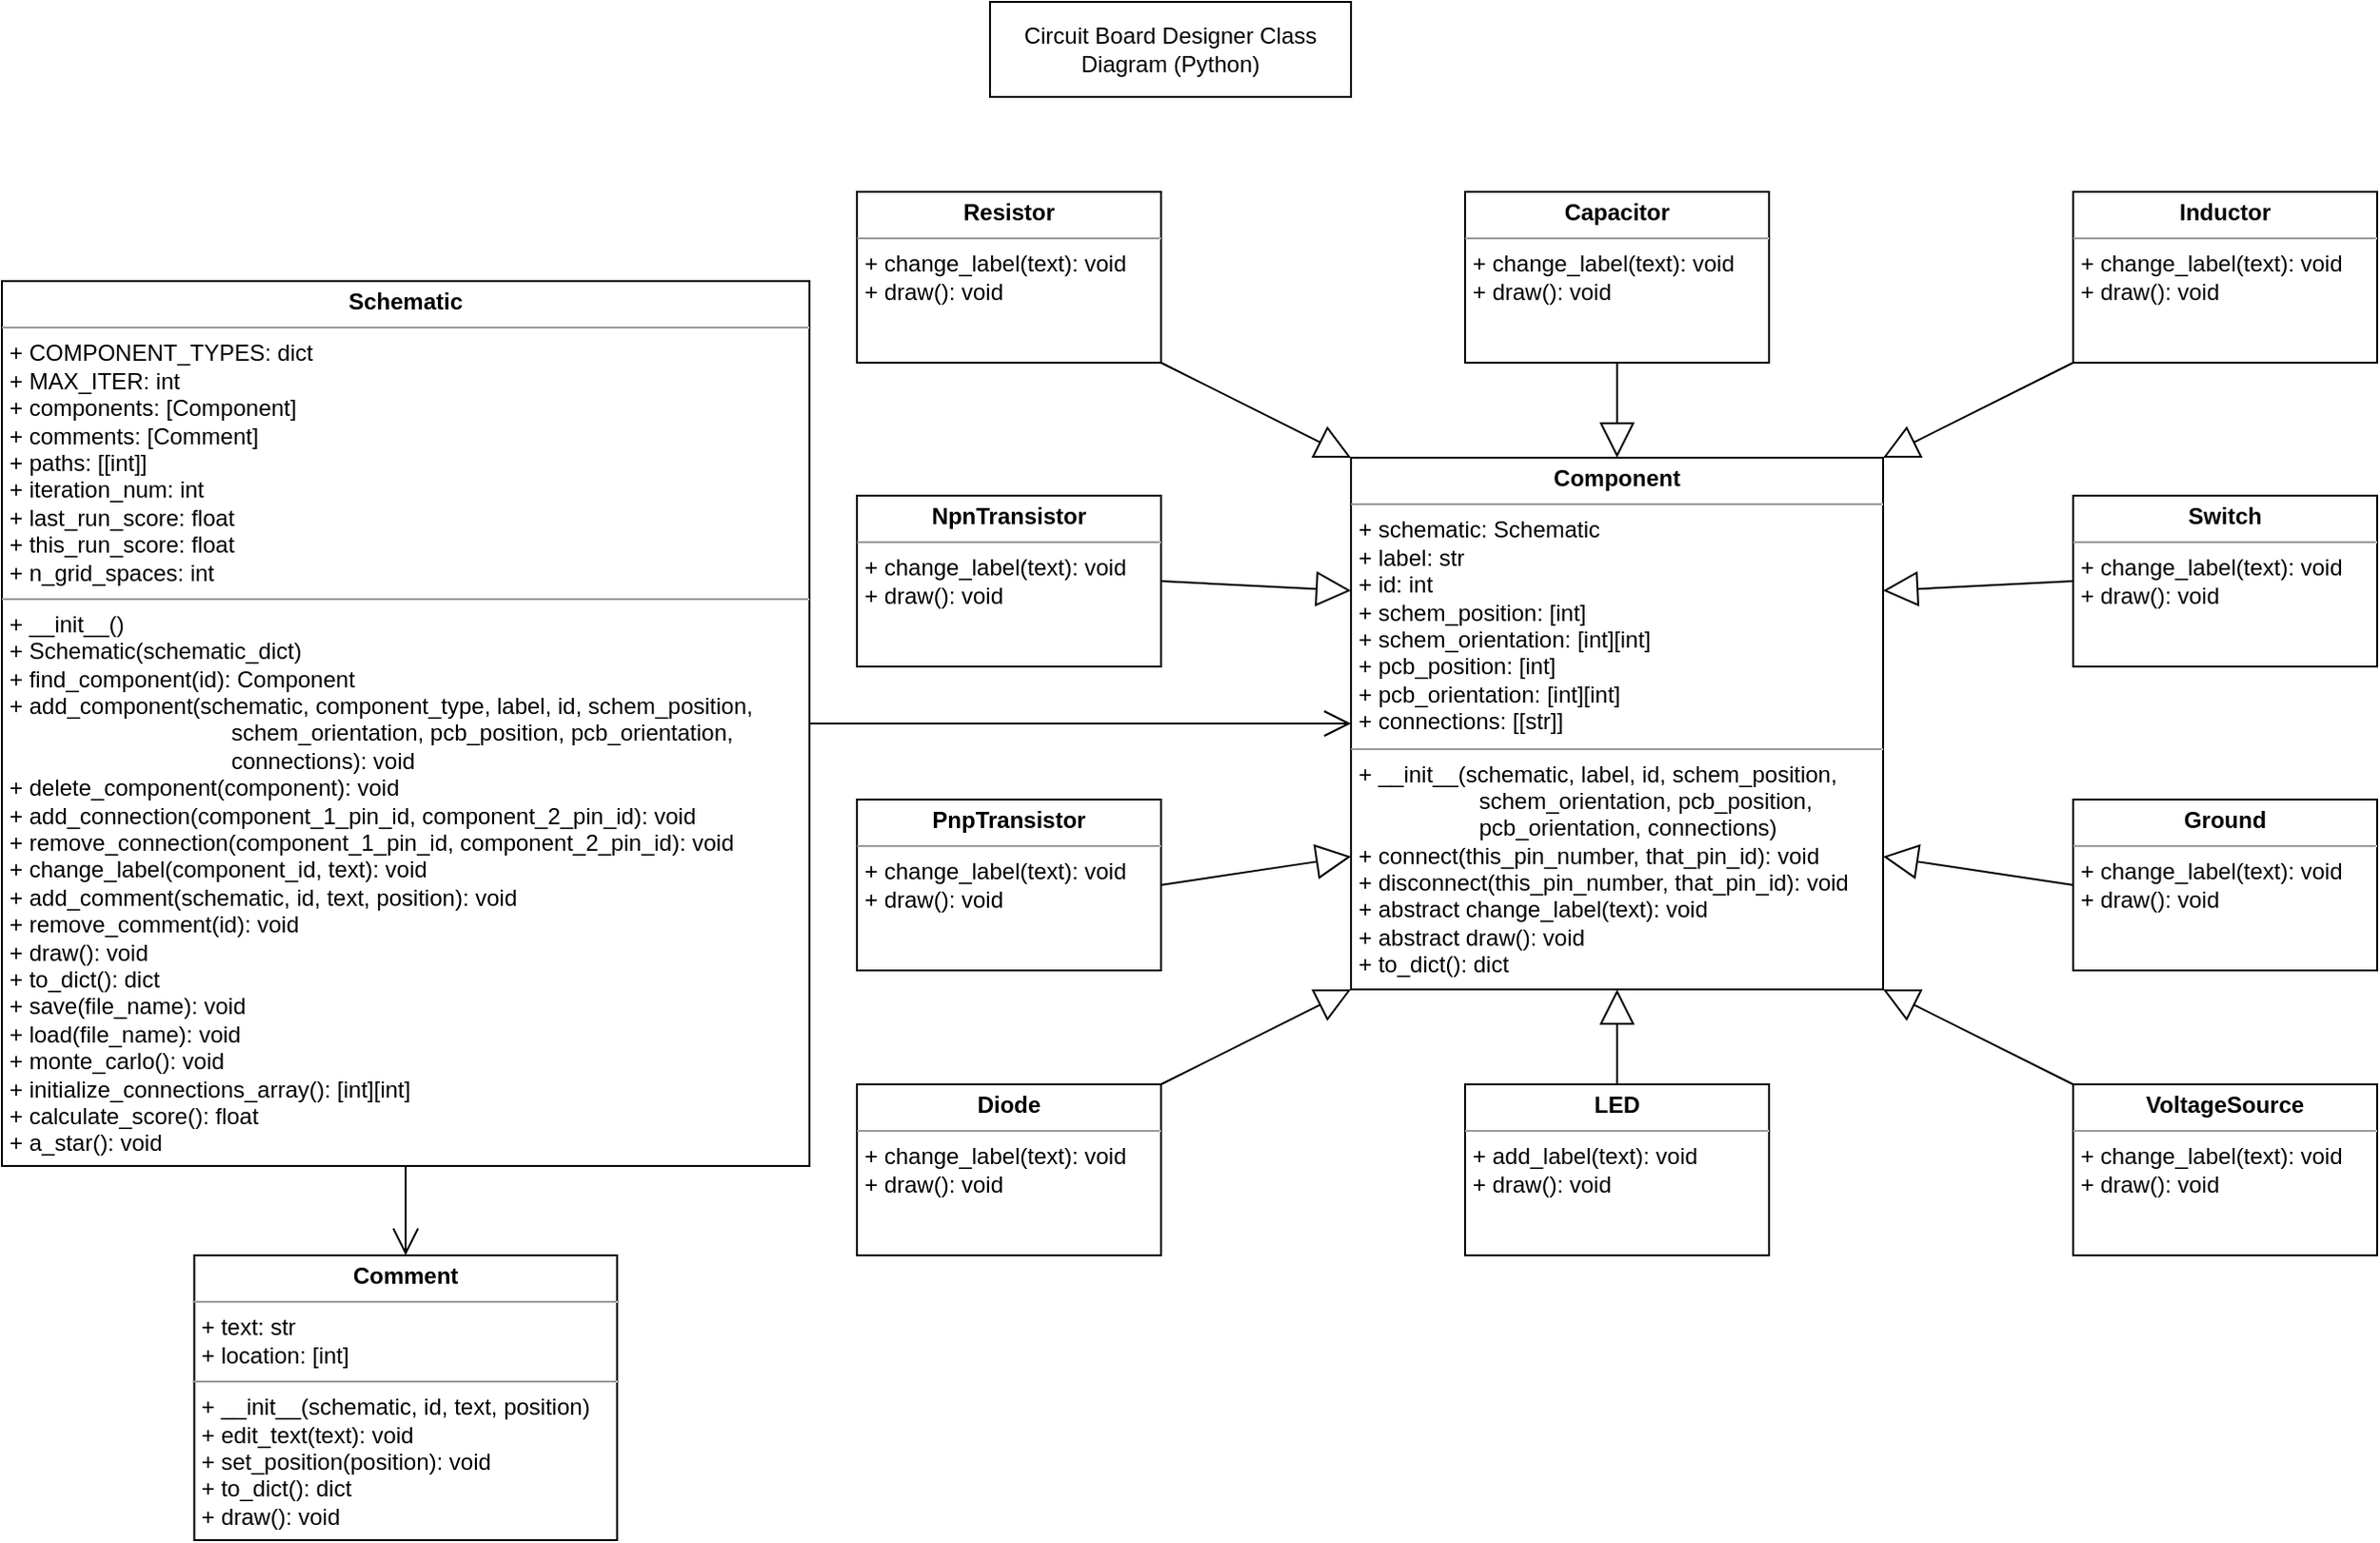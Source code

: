<mxfile version="14.4.3" type="github">
  <diagram id="xsWnLA2NbZK4KlJk-8-H" name="Page-1">
    <mxGraphModel dx="-38" dy="773" grid="1" gridSize="10" guides="1" tooltips="1" connect="1" arrows="1" fold="1" page="1" pageScale="1" pageWidth="850" pageHeight="1100" math="0" shadow="0">
      <root>
        <mxCell id="0" />
        <mxCell id="1" parent="0" />
        <mxCell id="S9mcAk_hW2MHrrXe7dgP-1" value="&lt;p style=&quot;margin: 0px ; margin-top: 4px ; text-align: center&quot;&gt;&lt;b&gt;Schematic&lt;/b&gt;&lt;/p&gt;&lt;hr size=&quot;1&quot;&gt;&lt;p style=&quot;margin: 0px ; margin-left: 4px&quot;&gt;+ COMPONENT_TYPES: dict&lt;br&gt;&lt;/p&gt;&lt;p style=&quot;margin: 0px ; margin-left: 4px&quot;&gt;+ MAX_ITER: int&lt;br&gt;&lt;/p&gt;&lt;p style=&quot;margin: 0px ; margin-left: 4px&quot;&gt;+ components: [Component]&lt;/p&gt;&lt;p style=&quot;margin: 0px ; margin-left: 4px&quot;&gt;+ comments: [Comment]&lt;/p&gt;&lt;p style=&quot;margin: 0px ; margin-left: 4px&quot;&gt;+ paths: [[int]]&lt;/p&gt;&lt;p style=&quot;margin: 0px ; margin-left: 4px&quot;&gt;+ iteration_num: int&lt;/p&gt;&lt;p style=&quot;margin: 0px ; margin-left: 4px&quot;&gt;+ last_run_score: float&lt;/p&gt;&lt;p style=&quot;margin: 0px ; margin-left: 4px&quot;&gt;+ this_run_score: float&lt;/p&gt;&lt;p style=&quot;margin: 0px ; margin-left: 4px&quot;&gt;+ n_grid_spaces: int&lt;br&gt;&lt;/p&gt;&lt;hr size=&quot;1&quot;&gt;&lt;p style=&quot;margin: 0px ; margin-left: 4px&quot;&gt;+ __init__()&lt;br&gt;&lt;/p&gt;&lt;p style=&quot;margin: 0px ; margin-left: 4px&quot;&gt;+ Schematic(schematic_dict)&lt;br&gt;&lt;/p&gt;&lt;p style=&quot;margin: 0px ; margin-left: 4px&quot;&gt;+ find_component(id): Component&lt;/p&gt;&lt;p style=&quot;margin: 0px ; margin-left: 4px&quot;&gt;+ add_component(schematic, component_type, label, id, schem_position,&lt;br&gt;&lt;/p&gt;&lt;p style=&quot;margin: 0px ; margin-left: 4px&quot;&gt;&amp;nbsp;&amp;nbsp;&amp;nbsp;&amp;nbsp;&amp;nbsp;&amp;nbsp;&amp;nbsp;&amp;nbsp;&amp;nbsp;&amp;nbsp;&amp;nbsp;&amp;nbsp;&amp;nbsp;&amp;nbsp;&amp;nbsp;&amp;nbsp;&amp;nbsp;&amp;nbsp;&amp;nbsp;&amp;nbsp;&amp;nbsp;&amp;nbsp;&amp;nbsp;&amp;nbsp;&amp;nbsp;&amp;nbsp;&amp;nbsp;&amp;nbsp;&amp;nbsp;&amp;nbsp;&amp;nbsp;&amp;nbsp;&amp;nbsp;&amp;nbsp; schem_orientation, pcb_position, pcb_orientation,&lt;/p&gt;&lt;p style=&quot;margin: 0px ; margin-left: 4px&quot;&gt;&amp;nbsp;&amp;nbsp;&amp;nbsp;&amp;nbsp;&amp;nbsp;&amp;nbsp;&amp;nbsp;&amp;nbsp;&amp;nbsp;&amp;nbsp;&amp;nbsp;&amp;nbsp;&amp;nbsp;&amp;nbsp;&amp;nbsp;&amp;nbsp;&amp;nbsp;&amp;nbsp;&amp;nbsp;&amp;nbsp;&amp;nbsp;&amp;nbsp;&amp;nbsp;&amp;nbsp;&amp;nbsp;&amp;nbsp;&amp;nbsp;&amp;nbsp;&amp;nbsp;&amp;nbsp;&amp;nbsp;&amp;nbsp;&amp;nbsp;&amp;nbsp; connections): void&lt;/p&gt;&lt;p style=&quot;margin: 0px ; margin-left: 4px&quot;&gt;+ delete_component(component): void&lt;/p&gt;&lt;p style=&quot;margin: 0px ; margin-left: 4px&quot;&gt;+ add_connection(component_1_pin_id, component_2_pin_id): void&lt;/p&gt;&lt;p style=&quot;margin: 0px ; margin-left: 4px&quot;&gt;+ remove_connection(component_1_pin_id, component_2_pin_id): void&lt;/p&gt;&lt;p style=&quot;margin: 0px ; margin-left: 4px&quot;&gt;+ change_label(component_id, text): void&lt;/p&gt;&lt;p style=&quot;margin: 0px ; margin-left: 4px&quot;&gt;+ add_comment(schematic, id, text, position): void&lt;/p&gt;&lt;p style=&quot;margin: 0px ; margin-left: 4px&quot;&gt;+ remove_comment(id): void&lt;/p&gt;&lt;p style=&quot;margin: 0px ; margin-left: 4px&quot;&gt;+ draw(): void&lt;/p&gt;&lt;p style=&quot;margin: 0px ; margin-left: 4px&quot;&gt;+ to_dict(): dict&lt;br&gt;&lt;/p&gt;&lt;p style=&quot;margin: 0px ; margin-left: 4px&quot;&gt;+ save(file_name): void&lt;/p&gt;&lt;p style=&quot;margin: 0px ; margin-left: 4px&quot;&gt;+ load(file_name): void&lt;/p&gt;&lt;p style=&quot;margin: 0px ; margin-left: 4px&quot;&gt;+ monte_carlo(): void&lt;/p&gt;&lt;p style=&quot;margin: 0px ; margin-left: 4px&quot;&gt;+ initialize_connections_array(): [int][int]&lt;br&gt;&lt;/p&gt;&lt;p style=&quot;margin: 0px ; margin-left: 4px&quot;&gt;+ calculate_score(): float&lt;br&gt;&lt;/p&gt;&lt;p style=&quot;margin: 0px ; margin-left: 4px&quot;&gt;+ a_star(): void&lt;/p&gt;" style="verticalAlign=top;align=left;overflow=fill;fontSize=12;fontFamily=Helvetica;html=1;" vertex="1" parent="1">
          <mxGeometry x="1880" y="237.03" width="425" height="465.94" as="geometry" />
        </mxCell>
        <mxCell id="S9mcAk_hW2MHrrXe7dgP-2" value="&lt;p style=&quot;margin: 0px ; margin-top: 4px ; text-align: center&quot;&gt;&lt;b&gt;Component&lt;/b&gt;&lt;/p&gt;&lt;hr size=&quot;1&quot;&gt;&lt;p style=&quot;margin: 0px ; margin-left: 4px&quot;&gt;+ schematic: Schematic&lt;br&gt;&lt;/p&gt;&lt;p style=&quot;margin: 0px ; margin-left: 4px&quot;&gt;+ label: str&lt;/p&gt;&lt;p style=&quot;margin: 0px ; margin-left: 4px&quot;&gt;+ id: int&lt;/p&gt;&lt;p style=&quot;margin: 0px ; margin-left: 4px&quot;&gt;+ schem_position: [int]&lt;/p&gt;&lt;p style=&quot;margin: 0px ; margin-left: 4px&quot;&gt;+ schem_orientation: [int][int]&lt;/p&gt;&lt;p style=&quot;margin: 0px ; margin-left: 4px&quot;&gt;+ pcb_position: [int]&lt;/p&gt;&lt;p style=&quot;margin: 0px ; margin-left: 4px&quot;&gt;+ pcb_orientation: [int][int]&lt;/p&gt;&lt;p style=&quot;margin: 0px ; margin-left: 4px&quot;&gt;+ connections: [[str]]&lt;/p&gt;&lt;hr size=&quot;1&quot;&gt;&lt;p style=&quot;margin: 0px ; margin-left: 4px&quot;&gt;+ __init__(schematic, label, id, schem_position,&lt;/p&gt;&lt;p style=&quot;margin: 0px ; margin-left: 4px&quot;&gt;&amp;nbsp;&amp;nbsp;&amp;nbsp;&amp;nbsp;&amp;nbsp;&amp;nbsp;&amp;nbsp;&amp;nbsp;&amp;nbsp;&amp;nbsp;&amp;nbsp;&amp;nbsp;&amp;nbsp;&amp;nbsp;&amp;nbsp;&amp;nbsp;&amp;nbsp;&amp;nbsp; schem_orientation, pcb_position,&lt;/p&gt;&lt;p style=&quot;margin: 0px ; margin-left: 4px&quot;&gt;&amp;nbsp;&amp;nbsp;&amp;nbsp;&amp;nbsp;&amp;nbsp;&amp;nbsp;&amp;nbsp;&amp;nbsp;&amp;nbsp;&amp;nbsp;&amp;nbsp;&amp;nbsp;&amp;nbsp;&amp;nbsp;&amp;nbsp;&amp;nbsp;&amp;nbsp;&amp;nbsp; pcb_orientation, connections)&lt;br&gt;&lt;/p&gt;&lt;p style=&quot;margin: 0px ; margin-left: 4px&quot;&gt;+ connect(this_pin_number, that_pin_id): void&lt;/p&gt;&lt;p style=&quot;margin: 0px ; margin-left: 4px&quot;&gt;+ disconnect(this_pin_number, that_pin_id): void&lt;/p&gt;&lt;p style=&quot;margin: 0px ; margin-left: 4px&quot;&gt;+ abstract change_label(text): void&lt;/p&gt;&lt;p style=&quot;margin: 0px ; margin-left: 4px&quot;&gt;+ abstract draw(): void&lt;/p&gt;&lt;p style=&quot;margin: 0px ; margin-left: 4px&quot;&gt;+ to_dict(): dict&lt;br&gt;&lt;/p&gt;" style="verticalAlign=top;align=left;overflow=fill;fontSize=12;fontFamily=Helvetica;html=1;" vertex="1" parent="1">
          <mxGeometry x="2590" y="330" width="280" height="280" as="geometry" />
        </mxCell>
        <mxCell id="S9mcAk_hW2MHrrXe7dgP-3" value="&lt;p style=&quot;margin: 0px ; margin-top: 4px ; text-align: center&quot;&gt;&lt;b&gt;Comment&lt;/b&gt;&lt;/p&gt;&lt;hr size=&quot;1&quot;&gt;&lt;p style=&quot;margin: 0px ; margin-left: 4px&quot;&gt;+ text: str&lt;/p&gt;&lt;p style=&quot;margin: 0px ; margin-left: 4px&quot;&gt;+ location: [int]&lt;/p&gt;&lt;hr size=&quot;1&quot;&gt;&lt;p style=&quot;margin: 0px ; margin-left: 4px&quot;&gt;+ __init__(schematic, id, text, position)&lt;br&gt;&lt;/p&gt;&lt;p style=&quot;margin: 0px ; margin-left: 4px&quot;&gt;+ edit_text(text): void&lt;/p&gt;&lt;p style=&quot;margin: 0px ; margin-left: 4px&quot;&gt;+ set_position(position): void&lt;/p&gt;&lt;p style=&quot;margin: 0px ; margin-left: 4px&quot;&gt;+ to_dict(): dict&lt;br&gt;&lt;/p&gt;&lt;p style=&quot;margin: 0px ; margin-left: 4px&quot;&gt;+ draw(): void&lt;/p&gt;" style="verticalAlign=top;align=left;overflow=fill;fontSize=12;fontFamily=Helvetica;html=1;" vertex="1" parent="1">
          <mxGeometry x="1981.25" y="750" width="222.5" height="150" as="geometry" />
        </mxCell>
        <mxCell id="S9mcAk_hW2MHrrXe7dgP-4" value="&lt;p style=&quot;margin: 0px ; margin-top: 4px ; text-align: center&quot;&gt;&lt;b&gt;Capacitor&lt;/b&gt;&lt;/p&gt;&lt;hr size=&quot;1&quot;&gt;&lt;p style=&quot;margin: 0px ; margin-left: 4px&quot;&gt;+ change_label(text): void&lt;/p&gt;&lt;p style=&quot;margin: 0px ; margin-left: 4px&quot;&gt;+ draw(): void&lt;/p&gt;" style="verticalAlign=top;align=left;overflow=fill;fontSize=12;fontFamily=Helvetica;html=1;" vertex="1" parent="1">
          <mxGeometry x="2650" y="190" width="160" height="90" as="geometry" />
        </mxCell>
        <mxCell id="S9mcAk_hW2MHrrXe7dgP-5" value="&lt;p style=&quot;margin: 0px ; margin-top: 4px ; text-align: center&quot;&gt;&lt;b&gt;Resistor&lt;/b&gt;&lt;/p&gt;&lt;hr size=&quot;1&quot;&gt;&lt;p style=&quot;margin: 0px ; margin-left: 4px&quot;&gt;+ change_label(text): void&lt;/p&gt;&lt;p style=&quot;margin: 0px ; margin-left: 4px&quot;&gt;+ draw(): void&lt;/p&gt;" style="verticalAlign=top;align=left;overflow=fill;fontSize=12;fontFamily=Helvetica;html=1;" vertex="1" parent="1">
          <mxGeometry x="2330" y="190" width="160" height="90" as="geometry" />
        </mxCell>
        <mxCell id="S9mcAk_hW2MHrrXe7dgP-6" value="&lt;p style=&quot;margin: 0px ; margin-top: 4px ; text-align: center&quot;&gt;&lt;b&gt;Inductor&lt;/b&gt;&lt;/p&gt;&lt;hr size=&quot;1&quot;&gt;&lt;p style=&quot;margin: 0px ; margin-left: 4px&quot;&gt;+ change_label(text): void&lt;/p&gt;&lt;p style=&quot;margin: 0px ; margin-left: 4px&quot;&gt;+ draw(): void&lt;/p&gt;" style="verticalAlign=top;align=left;overflow=fill;fontSize=12;fontFamily=Helvetica;html=1;" vertex="1" parent="1">
          <mxGeometry x="2970" y="190" width="160" height="90" as="geometry" />
        </mxCell>
        <mxCell id="S9mcAk_hW2MHrrXe7dgP-7" value="&lt;p style=&quot;margin: 0px ; margin-top: 4px ; text-align: center&quot;&gt;&lt;b&gt;NpnTransistor&lt;/b&gt;&lt;/p&gt;&lt;hr size=&quot;1&quot;&gt;&lt;p style=&quot;margin: 0px ; margin-left: 4px&quot;&gt;+ change_label(text): void&lt;/p&gt;&lt;p style=&quot;margin: 0px ; margin-left: 4px&quot;&gt;+ draw(): void&lt;/p&gt;" style="verticalAlign=top;align=left;overflow=fill;fontSize=12;fontFamily=Helvetica;html=1;" vertex="1" parent="1">
          <mxGeometry x="2330" y="350" width="160" height="90" as="geometry" />
        </mxCell>
        <mxCell id="S9mcAk_hW2MHrrXe7dgP-8" value="&lt;p style=&quot;margin: 0px ; margin-top: 4px ; text-align: center&quot;&gt;&lt;b&gt;PnpTransistor&lt;/b&gt;&lt;/p&gt;&lt;hr size=&quot;1&quot;&gt;&lt;p style=&quot;margin: 0px ; margin-left: 4px&quot;&gt;+ change_label(text): void&lt;/p&gt;&lt;p style=&quot;margin: 0px ; margin-left: 4px&quot;&gt;+ draw(): void&lt;/p&gt;" style="verticalAlign=top;align=left;overflow=fill;fontSize=12;fontFamily=Helvetica;html=1;" vertex="1" parent="1">
          <mxGeometry x="2330" y="510" width="160" height="90" as="geometry" />
        </mxCell>
        <mxCell id="S9mcAk_hW2MHrrXe7dgP-9" value="&lt;p style=&quot;margin: 0px ; margin-top: 4px ; text-align: center&quot;&gt;&lt;b&gt;Switch&lt;/b&gt;&lt;/p&gt;&lt;hr size=&quot;1&quot;&gt;&lt;p style=&quot;margin: 0px ; margin-left: 4px&quot;&gt;+ change_label(text): void&lt;/p&gt;&lt;p style=&quot;margin: 0px ; margin-left: 4px&quot;&gt;+ draw(): void&lt;/p&gt;" style="verticalAlign=top;align=left;overflow=fill;fontSize=12;fontFamily=Helvetica;html=1;" vertex="1" parent="1">
          <mxGeometry x="2970" y="350" width="160" height="90" as="geometry" />
        </mxCell>
        <mxCell id="S9mcAk_hW2MHrrXe7dgP-10" value="&lt;p style=&quot;margin: 0px ; margin-top: 4px ; text-align: center&quot;&gt;&lt;b&gt;Diode&lt;/b&gt;&lt;/p&gt;&lt;hr size=&quot;1&quot;&gt;&lt;p style=&quot;margin: 0px ; margin-left: 4px&quot;&gt;+ change_label(text): void&lt;/p&gt;&lt;p style=&quot;margin: 0px ; margin-left: 4px&quot;&gt;+ draw(): void&lt;/p&gt;" style="verticalAlign=top;align=left;overflow=fill;fontSize=12;fontFamily=Helvetica;html=1;" vertex="1" parent="1">
          <mxGeometry x="2330" y="660" width="160" height="90" as="geometry" />
        </mxCell>
        <mxCell id="S9mcAk_hW2MHrrXe7dgP-11" value="&lt;p style=&quot;margin: 0px ; margin-top: 4px ; text-align: center&quot;&gt;&lt;b&gt;VoltageSource&lt;/b&gt;&lt;/p&gt;&lt;hr size=&quot;1&quot;&gt;&lt;p style=&quot;margin: 0px ; margin-left: 4px&quot;&gt;+ change_label(text): void&lt;/p&gt;&lt;p style=&quot;margin: 0px ; margin-left: 4px&quot;&gt;+ draw(): void&lt;/p&gt;" style="verticalAlign=top;align=left;overflow=fill;fontSize=12;fontFamily=Helvetica;html=1;" vertex="1" parent="1">
          <mxGeometry x="2970" y="660" width="160" height="90" as="geometry" />
        </mxCell>
        <mxCell id="S9mcAk_hW2MHrrXe7dgP-12" value="&lt;p style=&quot;margin: 0px ; margin-top: 4px ; text-align: center&quot;&gt;&lt;b&gt;Ground&lt;/b&gt;&lt;/p&gt;&lt;hr size=&quot;1&quot;&gt;&lt;p style=&quot;margin: 0px ; margin-left: 4px&quot;&gt;+ change_label(text): void&lt;/p&gt;&lt;p style=&quot;margin: 0px ; margin-left: 4px&quot;&gt;+ draw(): void&lt;/p&gt;" style="verticalAlign=top;align=left;overflow=fill;fontSize=12;fontFamily=Helvetica;html=1;" vertex="1" parent="1">
          <mxGeometry x="2970" y="510" width="160" height="90" as="geometry" />
        </mxCell>
        <mxCell id="S9mcAk_hW2MHrrXe7dgP-13" value="&lt;p style=&quot;margin: 0px ; margin-top: 4px ; text-align: center&quot;&gt;&lt;b&gt;LED&lt;/b&gt;&lt;/p&gt;&lt;hr size=&quot;1&quot;&gt;&lt;p style=&quot;margin: 0px ; margin-left: 4px&quot;&gt;+ add_label(text): void&lt;/p&gt;&lt;p style=&quot;margin: 0px ; margin-left: 4px&quot;&gt;+ draw(): void&lt;/p&gt;" style="verticalAlign=top;align=left;overflow=fill;fontSize=12;fontFamily=Helvetica;html=1;" vertex="1" parent="1">
          <mxGeometry x="2650" y="660" width="160" height="90" as="geometry" />
        </mxCell>
        <mxCell id="S9mcAk_hW2MHrrXe7dgP-14" style="edgeStyle=orthogonalEdgeStyle;rounded=0;orthogonalLoop=1;jettySize=auto;html=1;exitX=0.5;exitY=1;exitDx=0;exitDy=0;" edge="1" parent="1" source="S9mcAk_hW2MHrrXe7dgP-8" target="S9mcAk_hW2MHrrXe7dgP-8">
          <mxGeometry relative="1" as="geometry" />
        </mxCell>
        <mxCell id="S9mcAk_hW2MHrrXe7dgP-15" value="" style="endArrow=block;endSize=16;endFill=0;html=1;exitX=0.5;exitY=1;exitDx=0;exitDy=0;" edge="1" parent="1" source="S9mcAk_hW2MHrrXe7dgP-4" target="S9mcAk_hW2MHrrXe7dgP-2">
          <mxGeometry width="160" relative="1" as="geometry">
            <mxPoint x="2920" y="370" as="sourcePoint" />
            <mxPoint x="3080" y="370" as="targetPoint" />
          </mxGeometry>
        </mxCell>
        <mxCell id="S9mcAk_hW2MHrrXe7dgP-16" value="" style="endArrow=block;endSize=16;endFill=0;html=1;exitX=0;exitY=1;exitDx=0;exitDy=0;entryX=1;entryY=0;entryDx=0;entryDy=0;" edge="1" parent="1" source="S9mcAk_hW2MHrrXe7dgP-6" target="S9mcAk_hW2MHrrXe7dgP-2">
          <mxGeometry width="160" relative="1" as="geometry">
            <mxPoint x="2820" y="300" as="sourcePoint" />
            <mxPoint x="2980" y="300" as="targetPoint" />
          </mxGeometry>
        </mxCell>
        <mxCell id="S9mcAk_hW2MHrrXe7dgP-17" value="" style="endArrow=block;endSize=16;endFill=0;html=1;exitX=0;exitY=0.5;exitDx=0;exitDy=0;entryX=1;entryY=0.25;entryDx=0;entryDy=0;" edge="1" parent="1" source="S9mcAk_hW2MHrrXe7dgP-9" target="S9mcAk_hW2MHrrXe7dgP-2">
          <mxGeometry width="160" relative="1" as="geometry">
            <mxPoint x="2920" y="370" as="sourcePoint" />
            <mxPoint x="3080" y="370" as="targetPoint" />
          </mxGeometry>
        </mxCell>
        <mxCell id="S9mcAk_hW2MHrrXe7dgP-18" value="" style="endArrow=block;endSize=16;endFill=0;html=1;exitX=0;exitY=0.5;exitDx=0;exitDy=0;entryX=1;entryY=0.75;entryDx=0;entryDy=0;" edge="1" parent="1" source="S9mcAk_hW2MHrrXe7dgP-12" target="S9mcAk_hW2MHrrXe7dgP-2">
          <mxGeometry width="160" relative="1" as="geometry">
            <mxPoint x="2920" y="370" as="sourcePoint" />
            <mxPoint x="3080" y="370" as="targetPoint" />
          </mxGeometry>
        </mxCell>
        <mxCell id="S9mcAk_hW2MHrrXe7dgP-19" value="" style="endArrow=block;endSize=16;endFill=0;html=1;exitX=0;exitY=0;exitDx=0;exitDy=0;entryX=1;entryY=1;entryDx=0;entryDy=0;" edge="1" parent="1" source="S9mcAk_hW2MHrrXe7dgP-11" target="S9mcAk_hW2MHrrXe7dgP-2">
          <mxGeometry width="160" relative="1" as="geometry">
            <mxPoint x="2920" y="370" as="sourcePoint" />
            <mxPoint x="3080" y="370" as="targetPoint" />
          </mxGeometry>
        </mxCell>
        <mxCell id="S9mcAk_hW2MHrrXe7dgP-20" value="" style="endArrow=block;endSize=16;endFill=0;html=1;exitX=0.5;exitY=0;exitDx=0;exitDy=0;entryX=0.5;entryY=1;entryDx=0;entryDy=0;" edge="1" parent="1" source="S9mcAk_hW2MHrrXe7dgP-13" target="S9mcAk_hW2MHrrXe7dgP-2">
          <mxGeometry width="160" relative="1" as="geometry">
            <mxPoint x="2920" y="530" as="sourcePoint" />
            <mxPoint x="3080" y="530" as="targetPoint" />
          </mxGeometry>
        </mxCell>
        <mxCell id="S9mcAk_hW2MHrrXe7dgP-21" value="" style="endArrow=block;endSize=16;endFill=0;html=1;exitX=1;exitY=0;exitDx=0;exitDy=0;entryX=0;entryY=1;entryDx=0;entryDy=0;" edge="1" parent="1" source="S9mcAk_hW2MHrrXe7dgP-10" target="S9mcAk_hW2MHrrXe7dgP-2">
          <mxGeometry width="160" relative="1" as="geometry">
            <mxPoint x="2880" y="530" as="sourcePoint" />
            <mxPoint x="3040" y="530" as="targetPoint" />
          </mxGeometry>
        </mxCell>
        <mxCell id="S9mcAk_hW2MHrrXe7dgP-22" value="" style="endArrow=block;endSize=16;endFill=0;html=1;exitX=1;exitY=0.5;exitDx=0;exitDy=0;entryX=0;entryY=0.75;entryDx=0;entryDy=0;" edge="1" parent="1" source="S9mcAk_hW2MHrrXe7dgP-8" target="S9mcAk_hW2MHrrXe7dgP-2">
          <mxGeometry width="160" relative="1" as="geometry">
            <mxPoint x="2880" y="530" as="sourcePoint" />
            <mxPoint x="3040" y="530" as="targetPoint" />
          </mxGeometry>
        </mxCell>
        <mxCell id="S9mcAk_hW2MHrrXe7dgP-23" value="" style="endArrow=block;endSize=16;endFill=0;html=1;exitX=1;exitY=0.5;exitDx=0;exitDy=0;entryX=0;entryY=0.25;entryDx=0;entryDy=0;" edge="1" parent="1" source="S9mcAk_hW2MHrrXe7dgP-7" target="S9mcAk_hW2MHrrXe7dgP-2">
          <mxGeometry width="160" relative="1" as="geometry">
            <mxPoint x="2880" y="530" as="sourcePoint" />
            <mxPoint x="3040" y="530" as="targetPoint" />
          </mxGeometry>
        </mxCell>
        <mxCell id="S9mcAk_hW2MHrrXe7dgP-24" value="" style="endArrow=block;endSize=16;endFill=0;html=1;exitX=1;exitY=1;exitDx=0;exitDy=0;entryX=0;entryY=0;entryDx=0;entryDy=0;" edge="1" parent="1" source="S9mcAk_hW2MHrrXe7dgP-5" target="S9mcAk_hW2MHrrXe7dgP-2">
          <mxGeometry width="160" relative="1" as="geometry">
            <mxPoint x="2880" y="440" as="sourcePoint" />
            <mxPoint x="3040" y="440" as="targetPoint" />
          </mxGeometry>
        </mxCell>
        <mxCell id="S9mcAk_hW2MHrrXe7dgP-25" value="" style="endArrow=open;endFill=1;endSize=12;html=1;" edge="1" parent="1" source="S9mcAk_hW2MHrrXe7dgP-1" target="S9mcAk_hW2MHrrXe7dgP-3">
          <mxGeometry width="160" relative="1" as="geometry">
            <mxPoint x="2295" y="347.5" as="sourcePoint" />
            <mxPoint x="2455" y="347.5" as="targetPoint" />
          </mxGeometry>
        </mxCell>
        <mxCell id="S9mcAk_hW2MHrrXe7dgP-26" value="" style="endArrow=open;endFill=1;endSize=12;html=1;exitX=1;exitY=0.5;exitDx=0;exitDy=0;entryX=0;entryY=0.5;entryDx=0;entryDy=0;" edge="1" parent="1" source="S9mcAk_hW2MHrrXe7dgP-1" target="S9mcAk_hW2MHrrXe7dgP-2">
          <mxGeometry width="160" relative="1" as="geometry">
            <mxPoint x="2590" y="450" as="sourcePoint" />
            <mxPoint x="2540" y="460" as="targetPoint" />
          </mxGeometry>
        </mxCell>
        <mxCell id="S9mcAk_hW2MHrrXe7dgP-27" value="Circuit Board Designer Class Diagram (Python)" style="rounded=0;whiteSpace=wrap;html=1;" vertex="1" parent="1">
          <mxGeometry x="2400" y="90" width="190" height="50" as="geometry" />
        </mxCell>
      </root>
    </mxGraphModel>
  </diagram>
</mxfile>
